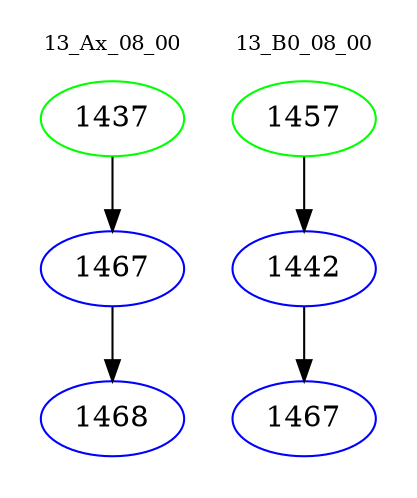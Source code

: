 digraph{
subgraph cluster_0 {
color = white
label = "13_Ax_08_00";
fontsize=10;
T0_1437 [label="1437", color="green"]
T0_1437 -> T0_1467 [color="black"]
T0_1467 [label="1467", color="blue"]
T0_1467 -> T0_1468 [color="black"]
T0_1468 [label="1468", color="blue"]
}
subgraph cluster_1 {
color = white
label = "13_B0_08_00";
fontsize=10;
T1_1457 [label="1457", color="green"]
T1_1457 -> T1_1442 [color="black"]
T1_1442 [label="1442", color="blue"]
T1_1442 -> T1_1467 [color="black"]
T1_1467 [label="1467", color="blue"]
}
}
